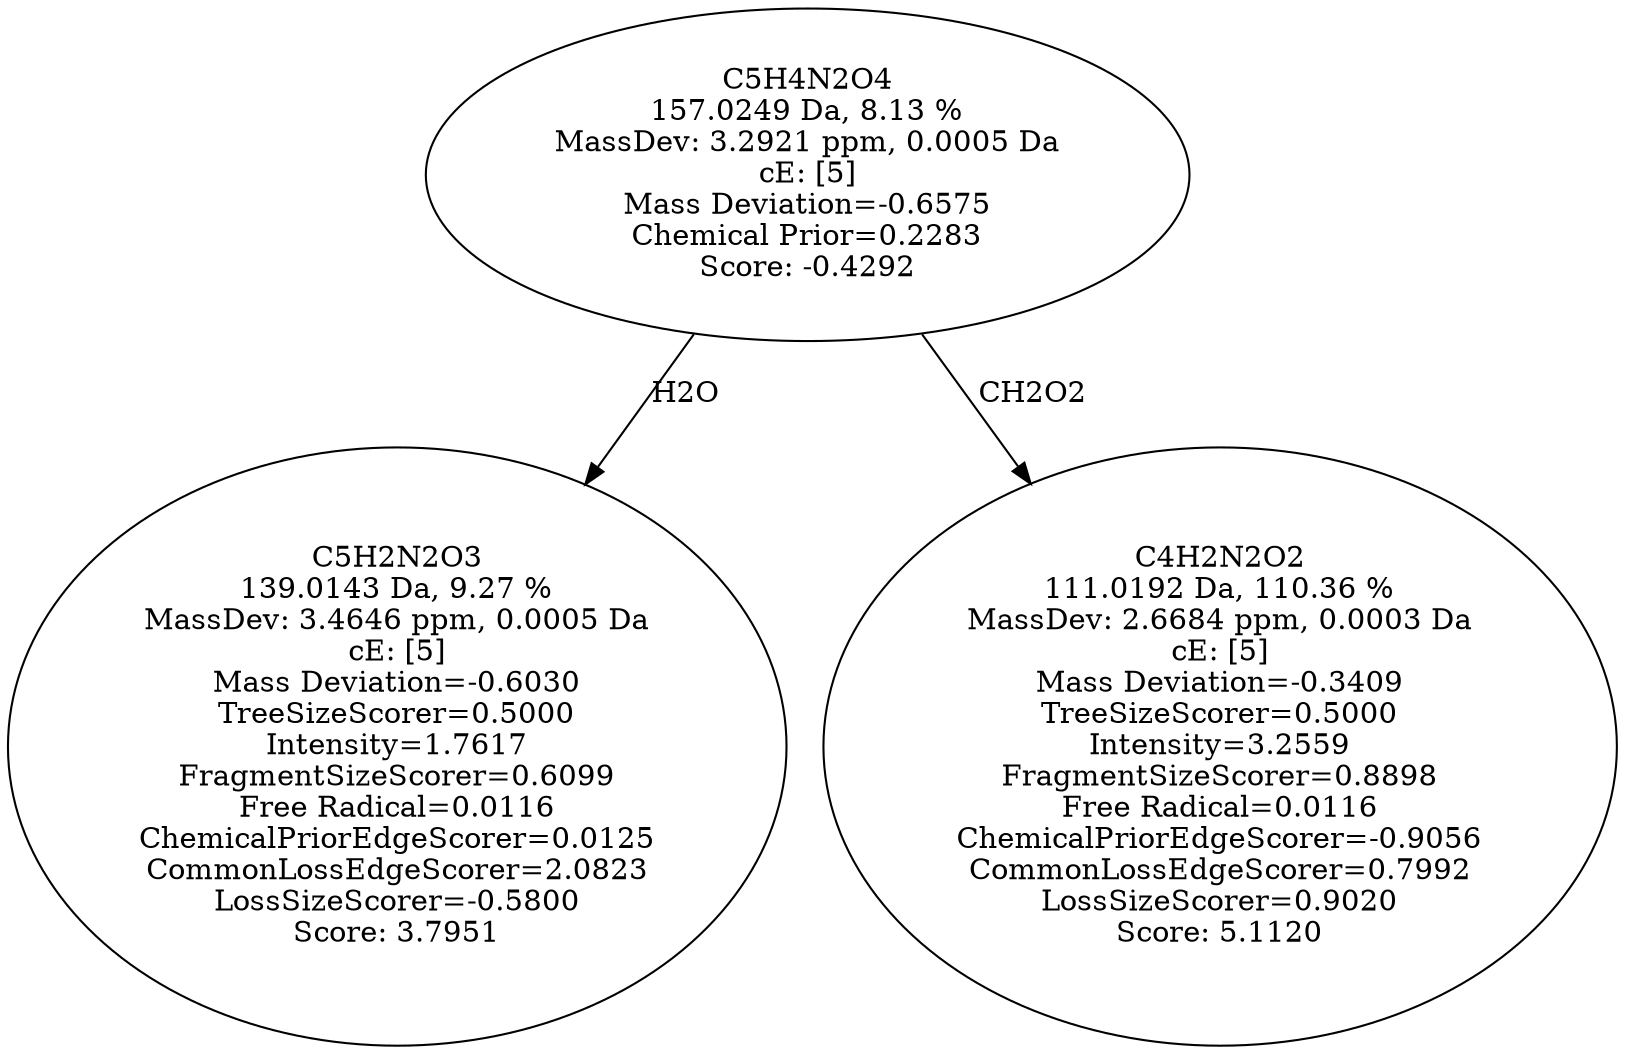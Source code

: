 strict digraph {
v1 [label="C5H2N2O3\n139.0143 Da, 9.27 %\nMassDev: 3.4646 ppm, 0.0005 Da\ncE: [5]\nMass Deviation=-0.6030\nTreeSizeScorer=0.5000\nIntensity=1.7617\nFragmentSizeScorer=0.6099\nFree Radical=0.0116\nChemicalPriorEdgeScorer=0.0125\nCommonLossEdgeScorer=2.0823\nLossSizeScorer=-0.5800\nScore: 3.7951"];
v2 [label="C4H2N2O2\n111.0192 Da, 110.36 %\nMassDev: 2.6684 ppm, 0.0003 Da\ncE: [5]\nMass Deviation=-0.3409\nTreeSizeScorer=0.5000\nIntensity=3.2559\nFragmentSizeScorer=0.8898\nFree Radical=0.0116\nChemicalPriorEdgeScorer=-0.9056\nCommonLossEdgeScorer=0.7992\nLossSizeScorer=0.9020\nScore: 5.1120"];
v3 [label="C5H4N2O4\n157.0249 Da, 8.13 %\nMassDev: 3.2921 ppm, 0.0005 Da\ncE: [5]\nMass Deviation=-0.6575\nChemical Prior=0.2283\nScore: -0.4292"];
v3 -> v1 [label="H2O"];
v3 -> v2 [label="CH2O2"];
}